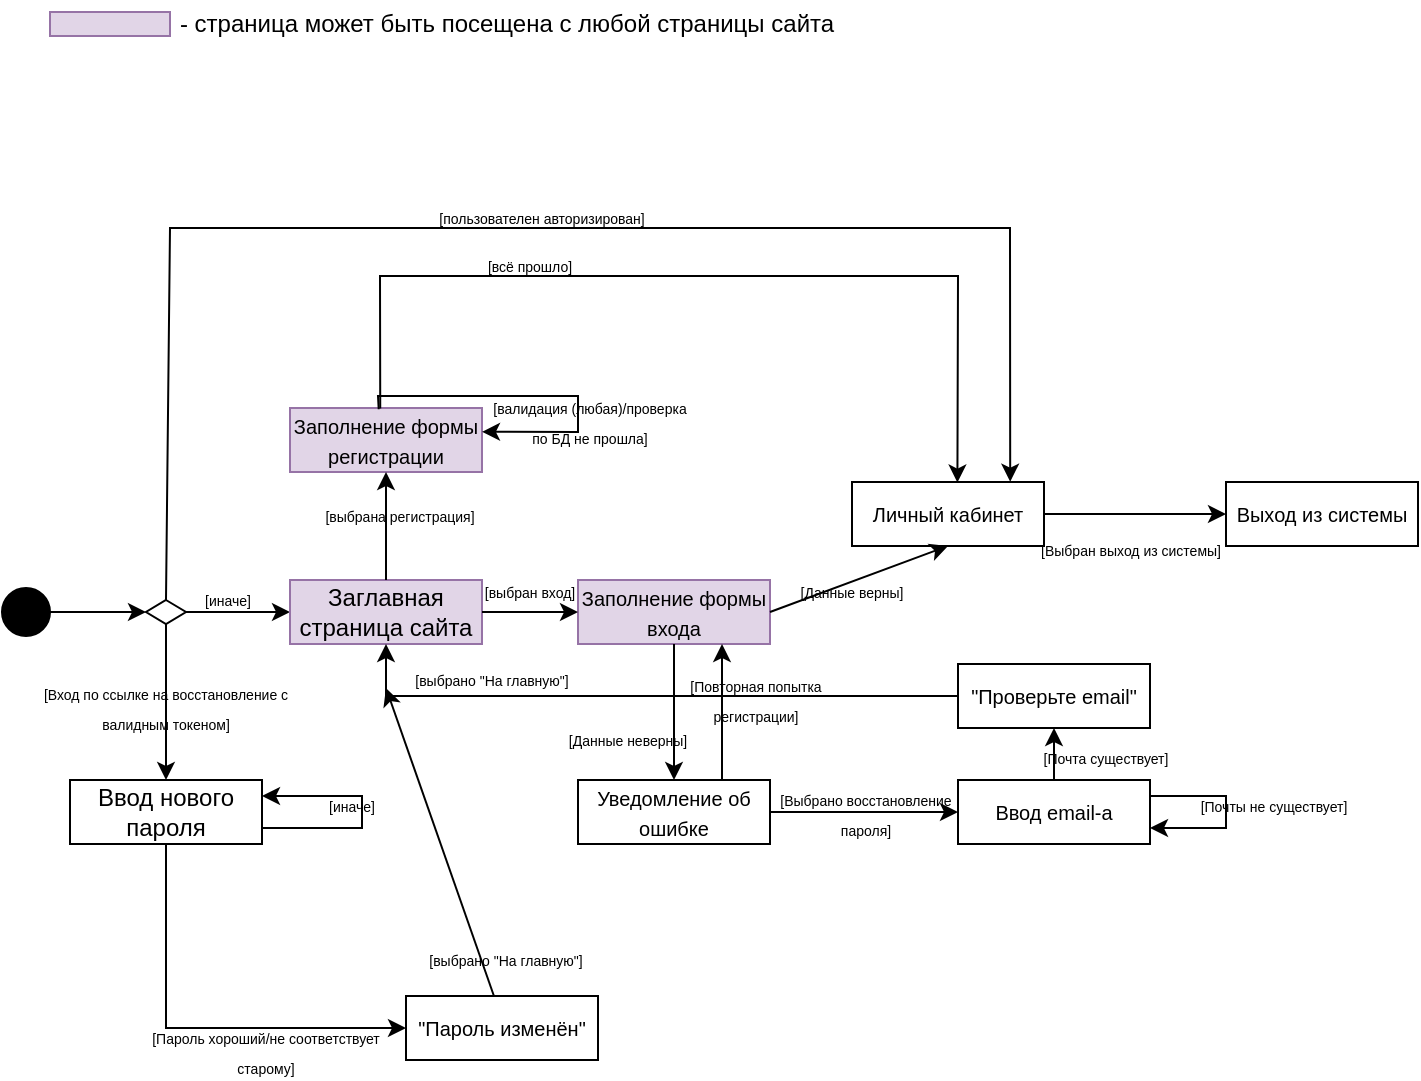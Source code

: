 <mxfile version="23.1.5" type="github">
  <diagram name="Page-1" id="dBN8vo7_r_SAYW0YeZtu">
    <mxGraphModel dx="715" dy="403" grid="1" gridSize="12" guides="1" tooltips="1" connect="1" arrows="1" fold="1" page="1" pageScale="1" pageWidth="850" pageHeight="1100" math="0" shadow="0">
      <root>
        <mxCell id="0" />
        <mxCell id="1" parent="0" />
        <mxCell id="1qCErgAK-sc5Ld1Q3oRK-1" value="" style="ellipse;whiteSpace=wrap;html=1;fillColor=#000000;" parent="1" vertex="1">
          <mxGeometry y="624" width="24" height="24" as="geometry" />
        </mxCell>
        <mxCell id="1qCErgAK-sc5Ld1Q3oRK-2" value="" style="endArrow=classic;html=1;rounded=0;exitX=1;exitY=0.5;exitDx=0;exitDy=0;" parent="1" source="1qCErgAK-sc5Ld1Q3oRK-1" edge="1">
          <mxGeometry width="50" height="50" relative="1" as="geometry">
            <mxPoint x="144" y="626" as="sourcePoint" />
            <mxPoint x="72" y="636" as="targetPoint" />
          </mxGeometry>
        </mxCell>
        <mxCell id="1qCErgAK-sc5Ld1Q3oRK-3" value="" style="rhombus;whiteSpace=wrap;html=1;" parent="1" vertex="1">
          <mxGeometry x="72" y="630" width="20" height="12" as="geometry" />
        </mxCell>
        <mxCell id="1qCErgAK-sc5Ld1Q3oRK-5" value="Ввод нового пароля" style="rounded=0;whiteSpace=wrap;html=1;" parent="1" vertex="1">
          <mxGeometry x="34" y="720" width="96" height="32" as="geometry" />
        </mxCell>
        <mxCell id="1qCErgAK-sc5Ld1Q3oRK-6" value="" style="endArrow=classic;html=1;rounded=0;exitX=1;exitY=0.5;exitDx=0;exitDy=0;entryX=0;entryY=0.5;entryDx=0;entryDy=0;" parent="1" source="1qCErgAK-sc5Ld1Q3oRK-3" target="1qCErgAK-sc5Ld1Q3oRK-8" edge="1">
          <mxGeometry width="50" height="50" relative="1" as="geometry">
            <mxPoint x="144" y="626" as="sourcePoint" />
            <mxPoint x="144" y="636" as="targetPoint" />
          </mxGeometry>
        </mxCell>
        <mxCell id="1qCErgAK-sc5Ld1Q3oRK-8" value="Заглавная страница сайта" style="rounded=0;whiteSpace=wrap;html=1;fillColor=#e1d5e7;strokeColor=#9673a6;" parent="1" vertex="1">
          <mxGeometry x="144" y="620" width="96" height="32" as="geometry" />
        </mxCell>
        <mxCell id="1qCErgAK-sc5Ld1Q3oRK-10" value="" style="endArrow=classic;html=1;rounded=0;exitX=0.5;exitY=1;exitDx=0;exitDy=0;entryX=0.5;entryY=0;entryDx=0;entryDy=0;" parent="1" source="1qCErgAK-sc5Ld1Q3oRK-3" target="1qCErgAK-sc5Ld1Q3oRK-5" edge="1">
          <mxGeometry width="50" height="50" relative="1" as="geometry">
            <mxPoint x="144" y="626" as="sourcePoint" />
            <mxPoint x="194" y="576" as="targetPoint" />
          </mxGeometry>
        </mxCell>
        <mxCell id="1qCErgAK-sc5Ld1Q3oRK-11" value="&lt;font style=&quot;font-size: 7px;&quot;&gt;[Вход по ссылке на восстановление с валидным токеном]&lt;/font&gt;" style="text;html=1;align=center;verticalAlign=middle;whiteSpace=wrap;rounded=0;" parent="1" vertex="1">
          <mxGeometry x="18" y="672" width="128" height="22" as="geometry" />
        </mxCell>
        <mxCell id="1qCErgAK-sc5Ld1Q3oRK-12" value="&lt;font style=&quot;font-size: 7px;&quot;&gt;[иначе]&lt;/font&gt;" style="text;html=1;align=center;verticalAlign=middle;whiteSpace=wrap;rounded=0;" parent="1" vertex="1">
          <mxGeometry x="92" y="624" width="42" height="10" as="geometry" />
        </mxCell>
        <mxCell id="1qCErgAK-sc5Ld1Q3oRK-13" value="&lt;font style=&quot;font-size: 10px;&quot;&gt;Заполнение формы регистрации&lt;/font&gt;" style="rounded=0;whiteSpace=wrap;html=1;fillColor=#e1d5e7;strokeColor=#9673a6;" parent="1" vertex="1">
          <mxGeometry x="144" y="534" width="96" height="32" as="geometry" />
        </mxCell>
        <mxCell id="1qCErgAK-sc5Ld1Q3oRK-15" value="&lt;font style=&quot;font-size: 7px;&quot;&gt;[выбрана регистрация]&lt;/font&gt;" style="text;html=1;align=center;verticalAlign=middle;whiteSpace=wrap;rounded=0;" parent="1" vertex="1">
          <mxGeometry x="146" y="582" width="106" height="10" as="geometry" />
        </mxCell>
        <mxCell id="aCRC95sL4vHq5HqHIcCo-1" value="" style="endArrow=classic;html=1;rounded=0;exitX=0.462;exitY=0.019;exitDx=0;exitDy=0;entryX=1;entryY=0.372;entryDx=0;entryDy=0;entryPerimeter=0;exitPerimeter=0;" edge="1" parent="1" source="1qCErgAK-sc5Ld1Q3oRK-13" target="1qCErgAK-sc5Ld1Q3oRK-13">
          <mxGeometry width="50" height="50" relative="1" as="geometry">
            <mxPoint x="216" y="578" as="sourcePoint" />
            <mxPoint x="243" y="546" as="targetPoint" />
            <Array as="points">
              <mxPoint x="188" y="528" />
              <mxPoint x="288" y="528" />
              <mxPoint x="288" y="546" />
            </Array>
          </mxGeometry>
        </mxCell>
        <mxCell id="aCRC95sL4vHq5HqHIcCo-2" value="&lt;font style=&quot;font-size: 7px;&quot;&gt;[валидация (любая)/проверка по БД не прошла]&lt;/font&gt;" style="text;html=1;align=center;verticalAlign=middle;whiteSpace=wrap;rounded=0;" vertex="1" parent="1">
          <mxGeometry x="240" y="534" width="108" height="12" as="geometry" />
        </mxCell>
        <mxCell id="aCRC95sL4vHq5HqHIcCo-3" value="&lt;font style=&quot;font-size: 10px;&quot;&gt;Личный кабинет&lt;/font&gt;" style="rounded=0;whiteSpace=wrap;html=1;" vertex="1" parent="1">
          <mxGeometry x="425" y="571" width="96" height="32" as="geometry" />
        </mxCell>
        <mxCell id="aCRC95sL4vHq5HqHIcCo-4" value="" style="endArrow=classic;html=1;rounded=0;exitX=0.47;exitY=0.008;exitDx=0;exitDy=0;exitPerimeter=0;entryX=0.549;entryY=0.008;entryDx=0;entryDy=0;entryPerimeter=0;" edge="1" parent="1" source="1qCErgAK-sc5Ld1Q3oRK-13" target="aCRC95sL4vHq5HqHIcCo-3">
          <mxGeometry width="50" height="50" relative="1" as="geometry">
            <mxPoint x="216" y="578" as="sourcePoint" />
            <mxPoint x="266" y="528" as="targetPoint" />
            <Array as="points">
              <mxPoint x="189" y="468" />
              <mxPoint x="478" y="468" />
            </Array>
          </mxGeometry>
        </mxCell>
        <mxCell id="aCRC95sL4vHq5HqHIcCo-5" value="&lt;font style=&quot;font-size: 7px;&quot;&gt;[всё прошло]&lt;/font&gt;" style="text;html=1;align=center;verticalAlign=middle;whiteSpace=wrap;rounded=0;" vertex="1" parent="1">
          <mxGeometry x="216" y="456" width="96" height="12" as="geometry" />
        </mxCell>
        <mxCell id="aCRC95sL4vHq5HqHIcCo-6" value="&lt;span style=&quot;font-size: 10px;&quot;&gt;Заполнение формы входа&lt;/span&gt;" style="rounded=0;whiteSpace=wrap;html=1;fillColor=#e1d5e7;strokeColor=#9673a6;" vertex="1" parent="1">
          <mxGeometry x="288" y="620" width="96" height="32" as="geometry" />
        </mxCell>
        <mxCell id="aCRC95sL4vHq5HqHIcCo-8" value="&lt;font style=&quot;font-size: 7px;&quot;&gt;[выбран вход]&lt;/font&gt;" style="text;html=1;align=center;verticalAlign=middle;whiteSpace=wrap;rounded=0;" vertex="1" parent="1">
          <mxGeometry x="211" y="620" width="106" height="10" as="geometry" />
        </mxCell>
        <mxCell id="aCRC95sL4vHq5HqHIcCo-12" value="&lt;font style=&quot;font-size: 7px;&quot;&gt;[Данные верны]&lt;/font&gt;" style="text;html=1;align=center;verticalAlign=middle;whiteSpace=wrap;rounded=0;" vertex="1" parent="1">
          <mxGeometry x="372" y="620" width="106" height="10" as="geometry" />
        </mxCell>
        <mxCell id="aCRC95sL4vHq5HqHIcCo-13" value="" style="endArrow=classic;html=1;rounded=0;exitX=1;exitY=0.5;exitDx=0;exitDy=0;entryX=0.5;entryY=1;entryDx=0;entryDy=0;" edge="1" parent="1" source="aCRC95sL4vHq5HqHIcCo-6" target="aCRC95sL4vHq5HqHIcCo-3">
          <mxGeometry width="50" height="50" relative="1" as="geometry">
            <mxPoint x="300" y="650" as="sourcePoint" />
            <mxPoint x="350" y="600" as="targetPoint" />
          </mxGeometry>
        </mxCell>
        <mxCell id="aCRC95sL4vHq5HqHIcCo-20" value="&lt;span style=&quot;font-size: 10px;&quot;&gt;Уведомление об ошибке&lt;/span&gt;" style="rounded=0;whiteSpace=wrap;html=1;" vertex="1" parent="1">
          <mxGeometry x="288" y="720" width="96" height="32" as="geometry" />
        </mxCell>
        <mxCell id="aCRC95sL4vHq5HqHIcCo-22" value="" style="endArrow=classic;html=1;rounded=0;exitX=0.5;exitY=1;exitDx=0;exitDy=0;entryX=0.5;entryY=0;entryDx=0;entryDy=0;" edge="1" parent="1" source="aCRC95sL4vHq5HqHIcCo-6" target="aCRC95sL4vHq5HqHIcCo-20">
          <mxGeometry width="50" height="50" relative="1" as="geometry">
            <mxPoint x="300" y="710" as="sourcePoint" />
            <mxPoint x="350" y="660" as="targetPoint" />
          </mxGeometry>
        </mxCell>
        <mxCell id="aCRC95sL4vHq5HqHIcCo-23" value="" style="endArrow=classic;html=1;rounded=0;exitX=1;exitY=0.5;exitDx=0;exitDy=0;entryX=0;entryY=0.5;entryDx=0;entryDy=0;" edge="1" parent="1" source="1qCErgAK-sc5Ld1Q3oRK-8" target="aCRC95sL4vHq5HqHIcCo-6">
          <mxGeometry width="50" height="50" relative="1" as="geometry">
            <mxPoint x="300" y="710" as="sourcePoint" />
            <mxPoint x="350" y="660" as="targetPoint" />
          </mxGeometry>
        </mxCell>
        <mxCell id="aCRC95sL4vHq5HqHIcCo-24" value="" style="endArrow=classic;html=1;rounded=0;exitX=0.5;exitY=0;exitDx=0;exitDy=0;entryX=0.5;entryY=1;entryDx=0;entryDy=0;" edge="1" parent="1" source="1qCErgAK-sc5Ld1Q3oRK-8" target="1qCErgAK-sc5Ld1Q3oRK-13">
          <mxGeometry width="50" height="50" relative="1" as="geometry">
            <mxPoint x="300" y="710" as="sourcePoint" />
            <mxPoint x="350" y="660" as="targetPoint" />
          </mxGeometry>
        </mxCell>
        <mxCell id="aCRC95sL4vHq5HqHIcCo-25" value="" style="endArrow=classic;html=1;rounded=0;exitX=0.75;exitY=0;exitDx=0;exitDy=0;entryX=0.75;entryY=1;entryDx=0;entryDy=0;" edge="1" parent="1" source="aCRC95sL4vHq5HqHIcCo-20" target="aCRC95sL4vHq5HqHIcCo-6">
          <mxGeometry width="50" height="50" relative="1" as="geometry">
            <mxPoint x="425" y="708" as="sourcePoint" />
            <mxPoint x="475" y="658" as="targetPoint" />
          </mxGeometry>
        </mxCell>
        <mxCell id="aCRC95sL4vHq5HqHIcCo-26" value="&lt;font style=&quot;font-size: 7px;&quot;&gt;[Данные неверны]&lt;/font&gt;" style="text;html=1;align=center;verticalAlign=middle;whiteSpace=wrap;rounded=0;" vertex="1" parent="1">
          <mxGeometry x="278" y="694" width="70" height="10" as="geometry" />
        </mxCell>
        <mxCell id="aCRC95sL4vHq5HqHIcCo-27" value="&lt;font style=&quot;font-size: 7px;&quot;&gt;[Повторная попытка регистрации]&lt;/font&gt;" style="text;html=1;align=center;verticalAlign=middle;whiteSpace=wrap;rounded=0;" vertex="1" parent="1">
          <mxGeometry x="335" y="674" width="84" height="10" as="geometry" />
        </mxCell>
        <mxCell id="aCRC95sL4vHq5HqHIcCo-29" value="" style="endArrow=classic;html=1;rounded=0;exitX=1;exitY=0.5;exitDx=0;exitDy=0;entryX=0;entryY=0.5;entryDx=0;entryDy=0;" edge="1" parent="1" source="aCRC95sL4vHq5HqHIcCo-20" target="aCRC95sL4vHq5HqHIcCo-31">
          <mxGeometry width="50" height="50" relative="1" as="geometry">
            <mxPoint x="165.228" y="791.212" as="sourcePoint" />
            <mxPoint x="218.78" y="680.78" as="targetPoint" />
          </mxGeometry>
        </mxCell>
        <mxCell id="aCRC95sL4vHq5HqHIcCo-30" value="&lt;font style=&quot;font-size: 7px;&quot;&gt;[Выбрано восстановление пароля]&lt;/font&gt;" style="text;html=1;align=center;verticalAlign=middle;whiteSpace=wrap;rounded=0;" vertex="1" parent="1">
          <mxGeometry x="384" y="736" width="96" as="geometry" />
        </mxCell>
        <mxCell id="aCRC95sL4vHq5HqHIcCo-31" value="&lt;span style=&quot;font-size: 10px;&quot;&gt;Ввод email-а&lt;/span&gt;" style="rounded=0;whiteSpace=wrap;html=1;" vertex="1" parent="1">
          <mxGeometry x="478" y="720" width="96" height="32" as="geometry" />
        </mxCell>
        <mxCell id="aCRC95sL4vHq5HqHIcCo-32" value="&lt;span style=&quot;font-size: 10px;&quot;&gt;&quot;Проверьте email&quot;&lt;/span&gt;" style="rounded=0;whiteSpace=wrap;html=1;" vertex="1" parent="1">
          <mxGeometry x="478" y="662" width="96" height="32" as="geometry" />
        </mxCell>
        <mxCell id="aCRC95sL4vHq5HqHIcCo-34" value="" style="endArrow=classic;html=1;rounded=0;exitX=0.5;exitY=0;exitDx=0;exitDy=0;entryX=0.5;entryY=1;entryDx=0;entryDy=0;" edge="1" parent="1" source="aCRC95sL4vHq5HqHIcCo-31" target="aCRC95sL4vHq5HqHIcCo-32">
          <mxGeometry width="50" height="50" relative="1" as="geometry">
            <mxPoint x="372" y="732" as="sourcePoint" />
            <mxPoint x="372" y="664" as="targetPoint" />
          </mxGeometry>
        </mxCell>
        <mxCell id="aCRC95sL4vHq5HqHIcCo-35" value="&lt;font style=&quot;font-size: 7px;&quot;&gt;[Почта существует]&lt;/font&gt;" style="text;html=1;align=center;verticalAlign=middle;whiteSpace=wrap;rounded=0;" vertex="1" parent="1">
          <mxGeometry x="504" y="704" width="96" height="8" as="geometry" />
        </mxCell>
        <mxCell id="aCRC95sL4vHq5HqHIcCo-36" value="&lt;font style=&quot;font-size: 7px;&quot;&gt;[Почты не существует]&lt;/font&gt;" style="text;html=1;align=center;verticalAlign=middle;whiteSpace=wrap;rounded=0;" vertex="1" parent="1">
          <mxGeometry x="588" y="728" width="96" height="8" as="geometry" />
        </mxCell>
        <mxCell id="aCRC95sL4vHq5HqHIcCo-37" value="" style="endArrow=classic;html=1;rounded=0;exitX=0.5;exitY=0;exitDx=0;exitDy=0;entryX=0.824;entryY=-0.004;entryDx=0;entryDy=0;entryPerimeter=0;" edge="1" parent="1" source="1qCErgAK-sc5Ld1Q3oRK-3" target="aCRC95sL4vHq5HqHIcCo-3">
          <mxGeometry width="50" height="50" relative="1" as="geometry">
            <mxPoint x="204" y="674" as="sourcePoint" />
            <mxPoint x="254" y="624" as="targetPoint" />
            <Array as="points">
              <mxPoint x="84" y="444" />
              <mxPoint x="504" y="444" />
            </Array>
          </mxGeometry>
        </mxCell>
        <mxCell id="aCRC95sL4vHq5HqHIcCo-38" value="&lt;font style=&quot;font-size: 7px;&quot;&gt;[пользователен авторизирован]&lt;/font&gt;" style="text;html=1;align=center;verticalAlign=middle;whiteSpace=wrap;rounded=0;" vertex="1" parent="1">
          <mxGeometry x="216" y="432" width="108" height="12" as="geometry" />
        </mxCell>
        <mxCell id="aCRC95sL4vHq5HqHIcCo-39" value="" style="endArrow=classic;html=1;rounded=0;exitX=1;exitY=0.25;exitDx=0;exitDy=0;entryX=1;entryY=0.75;entryDx=0;entryDy=0;" edge="1" parent="1" source="aCRC95sL4vHq5HqHIcCo-31" target="aCRC95sL4vHq5HqHIcCo-31">
          <mxGeometry width="50" height="50" relative="1" as="geometry">
            <mxPoint x="456" y="674" as="sourcePoint" />
            <mxPoint x="588" y="756" as="targetPoint" />
            <Array as="points">
              <mxPoint x="612" y="728" />
              <mxPoint x="612" y="744" />
            </Array>
          </mxGeometry>
        </mxCell>
        <mxCell id="aCRC95sL4vHq5HqHIcCo-40" value="" style="endArrow=classic;html=1;rounded=0;exitX=0;exitY=0.5;exitDx=0;exitDy=0;entryX=0.5;entryY=1;entryDx=0;entryDy=0;" edge="1" parent="1" source="aCRC95sL4vHq5HqHIcCo-32" target="1qCErgAK-sc5Ld1Q3oRK-8">
          <mxGeometry width="50" height="50" relative="1" as="geometry">
            <mxPoint x="468" y="674" as="sourcePoint" />
            <mxPoint x="180" y="684" as="targetPoint" />
            <Array as="points">
              <mxPoint x="192" y="678" />
            </Array>
          </mxGeometry>
        </mxCell>
        <mxCell id="aCRC95sL4vHq5HqHIcCo-41" value="&lt;font style=&quot;font-size: 7px;&quot;&gt;[выбрано &quot;На главную&quot;]&lt;/font&gt;" style="text;html=1;align=center;verticalAlign=middle;whiteSpace=wrap;rounded=0;" vertex="1" parent="1">
          <mxGeometry x="192" y="664" width="106" height="10" as="geometry" />
        </mxCell>
        <mxCell id="aCRC95sL4vHq5HqHIcCo-43" value="&lt;span style=&quot;font-size: 10px;&quot;&gt;&quot;Пароль изменён&quot;&lt;/span&gt;" style="rounded=0;whiteSpace=wrap;html=1;" vertex="1" parent="1">
          <mxGeometry x="202" y="828" width="96" height="32" as="geometry" />
        </mxCell>
        <mxCell id="aCRC95sL4vHq5HqHIcCo-44" value="" style="endArrow=classic;html=1;rounded=0;exitX=0.5;exitY=1;exitDx=0;exitDy=0;entryX=0;entryY=0.5;entryDx=0;entryDy=0;" edge="1" parent="1" source="1qCErgAK-sc5Ld1Q3oRK-5" target="aCRC95sL4vHq5HqHIcCo-43">
          <mxGeometry width="50" height="50" relative="1" as="geometry">
            <mxPoint x="324" y="794" as="sourcePoint" />
            <mxPoint x="374" y="744" as="targetPoint" />
            <Array as="points">
              <mxPoint x="82" y="844" />
            </Array>
          </mxGeometry>
        </mxCell>
        <mxCell id="aCRC95sL4vHq5HqHIcCo-46" value="&lt;font style=&quot;font-size: 7px;&quot;&gt;[Пароль хороший/не соответствует старому]&lt;/font&gt;" style="text;html=1;align=center;verticalAlign=middle;whiteSpace=wrap;rounded=0;" vertex="1" parent="1">
          <mxGeometry x="72" y="850" width="120" height="10" as="geometry" />
        </mxCell>
        <mxCell id="aCRC95sL4vHq5HqHIcCo-47" value="" style="endArrow=classic;html=1;rounded=0;exitX=1;exitY=0.75;exitDx=0;exitDy=0;entryX=1;entryY=0.25;entryDx=0;entryDy=0;" edge="1" parent="1" source="1qCErgAK-sc5Ld1Q3oRK-5" target="1qCErgAK-sc5Ld1Q3oRK-5">
          <mxGeometry width="50" height="50" relative="1" as="geometry">
            <mxPoint x="324" y="794" as="sourcePoint" />
            <mxPoint x="204" y="744" as="targetPoint" />
            <Array as="points">
              <mxPoint x="180" y="744" />
              <mxPoint x="180" y="728" />
            </Array>
          </mxGeometry>
        </mxCell>
        <mxCell id="aCRC95sL4vHq5HqHIcCo-49" value="&lt;font style=&quot;font-size: 7px;&quot;&gt;[иначе]&lt;/font&gt;" style="text;html=1;align=center;verticalAlign=middle;whiteSpace=wrap;rounded=0;" vertex="1" parent="1">
          <mxGeometry x="139" y="724" width="72" height="16" as="geometry" />
        </mxCell>
        <mxCell id="aCRC95sL4vHq5HqHIcCo-50" value="" style="rounded=0;whiteSpace=wrap;html=1;fillColor=#e1d5e7;strokeColor=#9673a6;" vertex="1" parent="1">
          <mxGeometry x="24" y="336" width="60" height="12" as="geometry" />
        </mxCell>
        <mxCell id="aCRC95sL4vHq5HqHIcCo-51" value="- страница может быть посещена с любой страницы сайта" style="text;html=1;align=center;verticalAlign=middle;resizable=0;points=[];autosize=1;strokeColor=none;fillColor=none;" vertex="1" parent="1">
          <mxGeometry x="78" y="330" width="348" height="24" as="geometry" />
        </mxCell>
        <mxCell id="aCRC95sL4vHq5HqHIcCo-52" value="" style="endArrow=classic;html=1;rounded=0;exitX=0.458;exitY=0;exitDx=0;exitDy=0;exitPerimeter=0;entryX=0;entryY=1;entryDx=0;entryDy=0;" edge="1" parent="1" source="aCRC95sL4vHq5HqHIcCo-43" target="aCRC95sL4vHq5HqHIcCo-41">
          <mxGeometry width="50" height="50" relative="1" as="geometry">
            <mxPoint x="264" y="794" as="sourcePoint" />
            <mxPoint x="192" y="684" as="targetPoint" />
          </mxGeometry>
        </mxCell>
        <mxCell id="aCRC95sL4vHq5HqHIcCo-53" value="&lt;font style=&quot;font-size: 7px;&quot;&gt;[выбрано &quot;На главную&quot;]&lt;/font&gt;" style="text;html=1;align=center;verticalAlign=middle;whiteSpace=wrap;rounded=0;" vertex="1" parent="1">
          <mxGeometry x="199" y="804" width="106" height="10" as="geometry" />
        </mxCell>
        <mxCell id="aCRC95sL4vHq5HqHIcCo-55" value="&lt;font style=&quot;font-size: 10px;&quot;&gt;Выход из системы&lt;/font&gt;" style="rounded=0;whiteSpace=wrap;html=1;" vertex="1" parent="1">
          <mxGeometry x="612" y="571" width="96" height="32" as="geometry" />
        </mxCell>
        <mxCell id="aCRC95sL4vHq5HqHIcCo-57" value="" style="endArrow=classic;html=1;rounded=0;exitX=1;exitY=0.5;exitDx=0;exitDy=0;entryX=0;entryY=0.5;entryDx=0;entryDy=0;" edge="1" parent="1" source="aCRC95sL4vHq5HqHIcCo-3" target="aCRC95sL4vHq5HqHIcCo-55">
          <mxGeometry width="50" height="50" relative="1" as="geometry">
            <mxPoint x="564" y="642" as="sourcePoint" />
            <mxPoint x="614" y="592" as="targetPoint" />
          </mxGeometry>
        </mxCell>
        <mxCell id="aCRC95sL4vHq5HqHIcCo-58" value="&lt;font style=&quot;font-size: 7px;&quot;&gt;[Выбран выход из системы]&lt;/font&gt;" style="text;html=1;align=center;verticalAlign=middle;resizable=0;points=[];autosize=1;strokeColor=none;fillColor=none;" vertex="1" parent="1">
          <mxGeometry x="504" y="592" width="120" height="24" as="geometry" />
        </mxCell>
      </root>
    </mxGraphModel>
  </diagram>
</mxfile>
